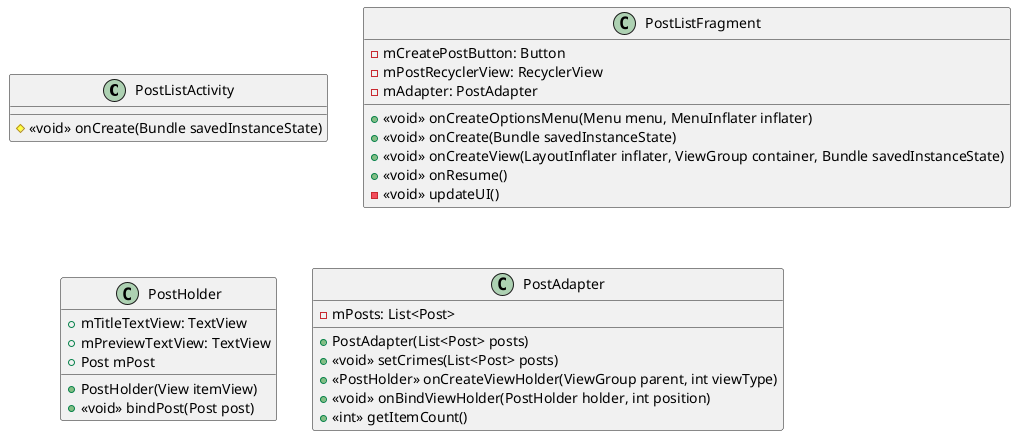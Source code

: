 @startuml
' Post Selector Component

    class PostListActivity {
        #<<void>> onCreate(Bundle savedInstanceState)
    }

    class PostListFragment {
        - mCreatePostButton: Button
        - mPostRecyclerView: RecyclerView
        - mAdapter: PostAdapter
        + <<void>> onCreateOptionsMenu(Menu menu, MenuInflater inflater)
        + <<void>> onCreate(Bundle savedInstanceState)
        + <<void>> onCreateView(LayoutInflater inflater, ViewGroup container, Bundle savedInstanceState)
        + <<void>> onResume()
        - <<void>> updateUI()
    }

    class PostHolder {
        + mTitleTextView: TextView
        + mPreviewTextView: TextView
        + Post mPost
        + PostHolder(View itemView)
        + <<void>> bindPost(Post post)
    }

    class PostAdapter {
        - mPosts: List<Post>
        + PostAdapter(List<Post> posts)
        + <<void>> setCrimes(List<Post> posts)
        + <<PostHolder>> onCreateViewHolder(ViewGroup parent, int viewType)
        + <<void>> onBindViewHolder(PostHolder holder, int position)
        + <<int>> getItemCount()
    }
@enduml
